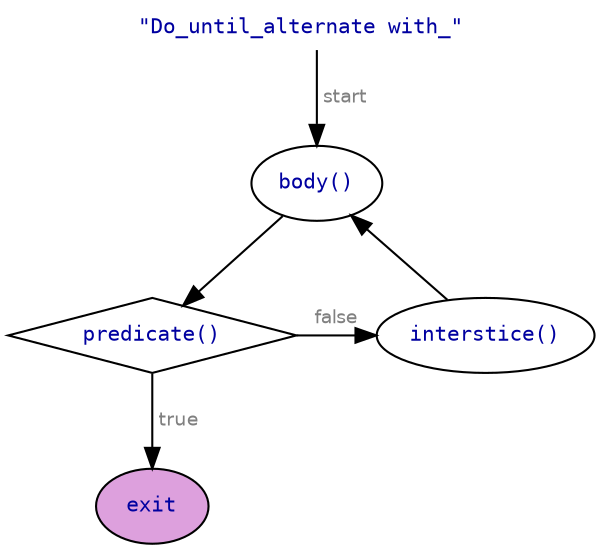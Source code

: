 strict digraph "Do_until_alternate with_"
{
	label="\"Do_until_alternate with_\"";
	labelloc="top";
	labeljust="center";
	fontname="Consolas";
	fontsize="10";
	fontcolor="#0000A0";
	node
	[
		shape="plaintext",
		fontname="Consolas",
		fontsize="10",
		fontcolor="#0000A0",
		target="_top"
	];
	edge
	[
		fontname="Helvetica",
		fontsize="9",
		fontcolor="#808080"
	];

	/* Nodes. */
	start
	[
		label="",
		width="0.0",
		height="0.0",
		fixedsize="true"
	];
	body
	[
		label="body()",
		shape="ellipse"
	];
	predicate
	[
		label="predicate()",
		shape="diamond"
	];
	interstice
	[
		label="interstice()",
		shape="ellipse"
	];
	exit
	[
		label="exit",
		shape="ellipse",
		style="filled",
		fillcolor="#dda0dd"
	];

	/* Connectivity. */
	start -> body [label="&nbsp;start"];
	body -> predicate;
	predicate -> interstice [label="false"];
	predicate -> exit [label="&nbsp;true"];
	interstice -> body;
	{rank="min"; start}
	{rank="same"; predicate interstice}
	{rank="max"; exit}
}

